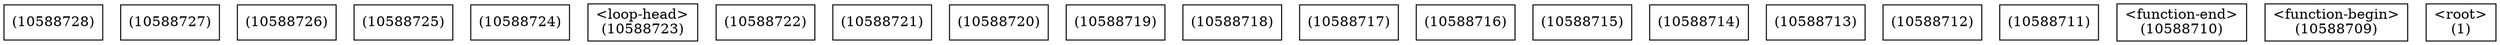 digraph graphname {
n10588728 [shape=box,label="(10588728)"];
n10588727 [shape=box,label="(10588727)"];
n10588726 [shape=box,label="(10588726)"];
n10588725 [shape=box,label="(10588725)"];
n10588724 [shape=box,label="(10588724)"];
n10588723 [shape=box,label="<loop-head>
(10588723)"];
n10588722 [shape=box,label="(10588722)"];
n10588721 [shape=box,label="(10588721)"];
n10588720 [shape=box,label="(10588720)"];
n10588719 [shape=box,label="(10588719)"];
n10588718 [shape=box,label="(10588718)"];
n10588717 [shape=box,label="(10588717)"];
n10588716 [shape=box,label="(10588716)"];
n10588715 [shape=box,label="(10588715)"];
n10588714 [shape=box,label="(10588714)"];
n10588713 [shape=box,label="(10588713)"];
n10588712 [shape=box,label="(10588712)"];
n10588711 [shape=box,label="(10588711)"];
n10588710 [shape=box,label="<function-end>
(10588710)"];
n10588709 [shape=box,label="<function-begin>
(10588709)"];
n1 [shape=box,label="<root>
(1)"];
}
